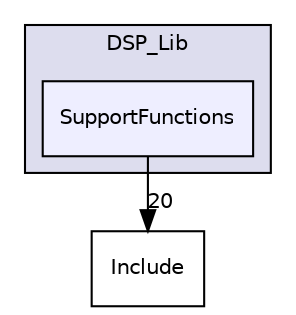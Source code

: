 digraph "/home/developer/mtrain-firmware/external/CMSIS/DSP_Lib/SupportFunctions" {
  compound=true
  node [ fontsize="10", fontname="Helvetica"];
  edge [ labelfontsize="10", labelfontname="Helvetica"];
  subgraph clusterdir_97395cc6f535af9ec28c028ceaf10592 {
    graph [ bgcolor="#ddddee", pencolor="black", label="DSP_Lib" fontname="Helvetica", fontsize="10", URL="dir_97395cc6f535af9ec28c028ceaf10592.html"]
  dir_55d781b5a5cf149c44349c6dca2a6e45 [shape=box, label="SupportFunctions", style="filled", fillcolor="#eeeeff", pencolor="black", URL="dir_55d781b5a5cf149c44349c6dca2a6e45.html"];
  }
  dir_ea7e36173fdf5d3e10f7d99384a1945b [shape=box label="Include" URL="dir_ea7e36173fdf5d3e10f7d99384a1945b.html"];
  dir_55d781b5a5cf149c44349c6dca2a6e45->dir_ea7e36173fdf5d3e10f7d99384a1945b [headlabel="20", labeldistance=1.5 headhref="dir_000030_000032.html"];
}
